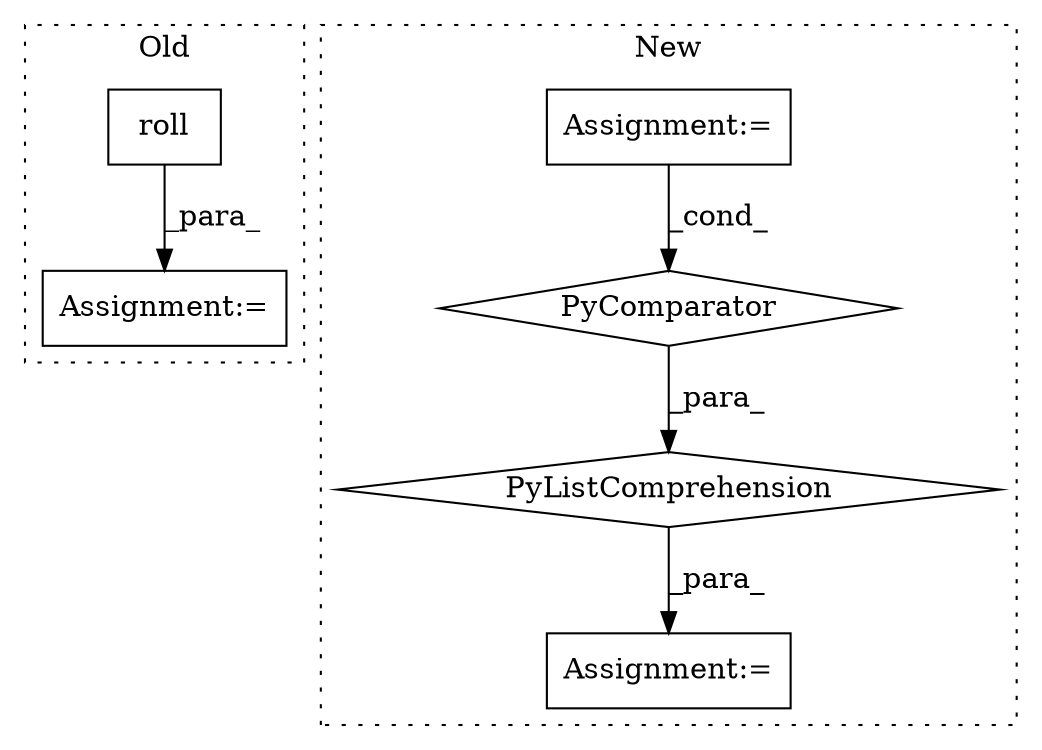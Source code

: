 digraph G {
subgraph cluster0 {
1 [label="roll" a="32" s="4841,4859" l="5,1" shape="box"];
6 [label="Assignment:=" a="7" s="4834" l="1" shape="box"];
label = "Old";
style="dotted";
}
subgraph cluster1 {
2 [label="PyComparator" a="113" s="3352" l="31" shape="diamond"];
3 [label="PyListComprehension" a="109" s="3265" l="126" shape="diamond"];
4 [label="Assignment:=" a="7" s="3352" l="31" shape="box"];
5 [label="Assignment:=" a="7" s="3251" l="14" shape="box"];
label = "New";
style="dotted";
}
1 -> 6 [label="_para_"];
2 -> 3 [label="_para_"];
3 -> 5 [label="_para_"];
4 -> 2 [label="_cond_"];
}